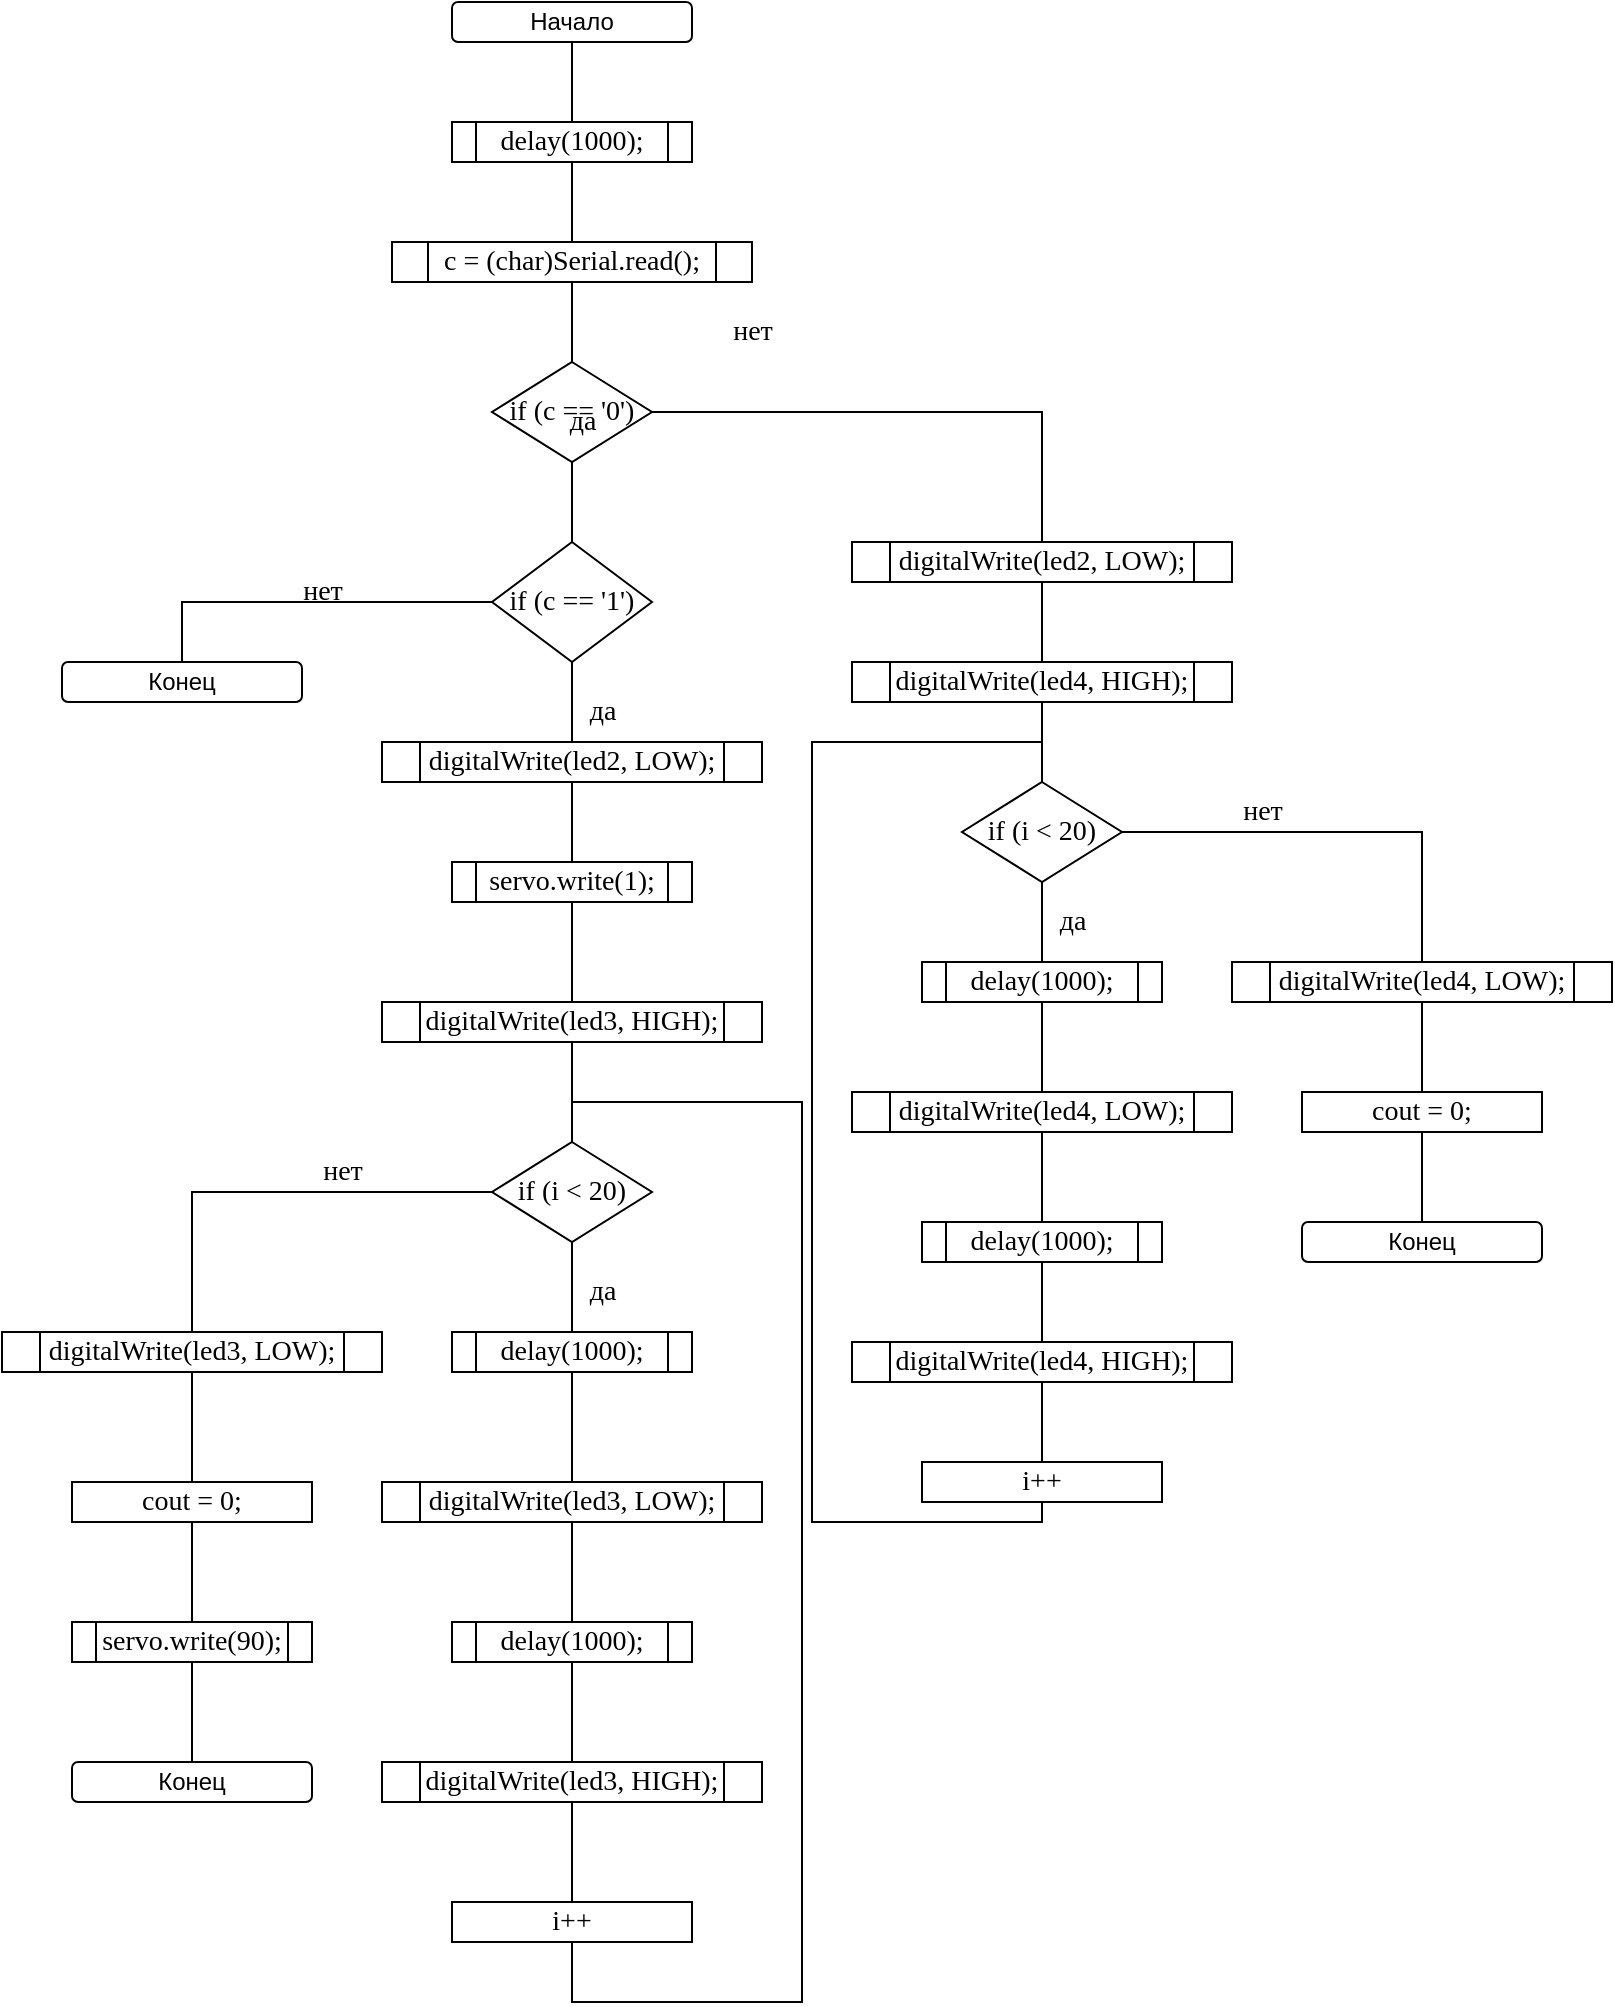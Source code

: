 <mxfile version="20.7.4" type="device"><diagram id="C5RBs43oDa-KdzZeNtuy" name="Page-1"><mxGraphModel dx="1173" dy="603" grid="1" gridSize="10" guides="1" tooltips="1" connect="1" arrows="1" fold="1" page="1" pageScale="1" pageWidth="827" pageHeight="1169" math="0" shadow="0"><root><mxCell id="WIyWlLk6GJQsqaUBKTNV-0"/><mxCell id="WIyWlLk6GJQsqaUBKTNV-1" parent="WIyWlLk6GJQsqaUBKTNV-0"/><mxCell id="WIyWlLk6GJQsqaUBKTNV-3" value="&lt;font style=&quot;vertical-align: inherit;&quot;&gt;&lt;font style=&quot;vertical-align: inherit;&quot;&gt;Начало&lt;/font&gt;&lt;/font&gt;" style="rounded=1;whiteSpace=wrap;html=1;fontSize=12;glass=0;strokeWidth=1;shadow=0;" parent="WIyWlLk6GJQsqaUBKTNV-1" vertex="1"><mxGeometry x="255" y="40" width="120" height="20" as="geometry"/></mxCell><mxCell id="IJpol_A3OhvdMfkavG2t-0" value="delay(1000);" style="shape=process;whiteSpace=wrap;html=1;backgroundOutline=1;fontFamily=Times New Roman;fontSize=14;" parent="WIyWlLk6GJQsqaUBKTNV-1" vertex="1"><mxGeometry x="255" y="100" width="120" height="20" as="geometry"/></mxCell><mxCell id="IJpol_A3OhvdMfkavG2t-1" value="" style="endArrow=none;html=1;rounded=0;fontFamily=Times New Roman;fontSize=14;entryX=0.5;entryY=1;entryDx=0;entryDy=0;exitX=0.5;exitY=0;exitDx=0;exitDy=0;" parent="WIyWlLk6GJQsqaUBKTNV-1" source="IJpol_A3OhvdMfkavG2t-0" target="WIyWlLk6GJQsqaUBKTNV-3" edge="1"><mxGeometry width="50" height="50" relative="1" as="geometry"><mxPoint x="335" y="260" as="sourcePoint"/><mxPoint x="385" y="210" as="targetPoint"/></mxGeometry></mxCell><mxCell id="IJpol_A3OhvdMfkavG2t-2" value="c = (char)Serial.read();" style="shape=process;whiteSpace=wrap;html=1;backgroundOutline=1;fontFamily=Times New Roman;fontSize=14;" parent="WIyWlLk6GJQsqaUBKTNV-1" vertex="1"><mxGeometry x="225" y="160" width="180" height="20" as="geometry"/></mxCell><mxCell id="IJpol_A3OhvdMfkavG2t-3" value="" style="endArrow=none;html=1;rounded=0;fontFamily=Times New Roman;fontSize=14;entryX=0.5;entryY=1;entryDx=0;entryDy=0;exitX=0.5;exitY=0;exitDx=0;exitDy=0;" parent="WIyWlLk6GJQsqaUBKTNV-1" source="IJpol_A3OhvdMfkavG2t-2" target="IJpol_A3OhvdMfkavG2t-0" edge="1"><mxGeometry width="50" height="50" relative="1" as="geometry"><mxPoint x="335" y="150" as="sourcePoint"/><mxPoint x="385" y="100" as="targetPoint"/></mxGeometry></mxCell><mxCell id="IJpol_A3OhvdMfkavG2t-4" value="if (c == '0')" style="rhombus;whiteSpace=wrap;html=1;fontFamily=Times New Roman;fontSize=14;" parent="WIyWlLk6GJQsqaUBKTNV-1" vertex="1"><mxGeometry x="275" y="220" width="80" height="50" as="geometry"/></mxCell><mxCell id="IJpol_A3OhvdMfkavG2t-5" value="" style="endArrow=none;html=1;rounded=0;fontFamily=Times New Roman;fontSize=14;entryX=0.5;entryY=1;entryDx=0;entryDy=0;exitX=0.5;exitY=0;exitDx=0;exitDy=0;" parent="WIyWlLk6GJQsqaUBKTNV-1" source="IJpol_A3OhvdMfkavG2t-4" target="IJpol_A3OhvdMfkavG2t-2" edge="1"><mxGeometry width="50" height="50" relative="1" as="geometry"><mxPoint x="345" y="220" as="sourcePoint"/><mxPoint x="395" y="170" as="targetPoint"/></mxGeometry></mxCell><mxCell id="IJpol_A3OhvdMfkavG2t-6" value="" style="endArrow=none;html=1;rounded=0;fontFamily=Times New Roman;fontSize=14;exitX=1;exitY=0.5;exitDx=0;exitDy=0;" parent="WIyWlLk6GJQsqaUBKTNV-1" source="IJpol_A3OhvdMfkavG2t-4" target="IJpol_A3OhvdMfkavG2t-7" edge="1"><mxGeometry width="50" height="50" relative="1" as="geometry"><mxPoint x="315" y="360" as="sourcePoint"/><mxPoint x="435" y="200" as="targetPoint"/><Array as="points"><mxPoint x="550" y="245"/></Array></mxGeometry></mxCell><mxCell id="IJpol_A3OhvdMfkavG2t-7" value="digitalWrite(led2, LOW);" style="shape=process;whiteSpace=wrap;html=1;backgroundOutline=1;fontFamily=Times New Roman;fontSize=14;" parent="WIyWlLk6GJQsqaUBKTNV-1" vertex="1"><mxGeometry x="455" y="310" width="190" height="20" as="geometry"/></mxCell><mxCell id="IJpol_A3OhvdMfkavG2t-8" value="digitalWrite(led4, HIGH);" style="shape=process;whiteSpace=wrap;html=1;backgroundOutline=1;fontFamily=Times New Roman;fontSize=14;" parent="WIyWlLk6GJQsqaUBKTNV-1" vertex="1"><mxGeometry x="455" y="370" width="190" height="20" as="geometry"/></mxCell><mxCell id="IJpol_A3OhvdMfkavG2t-9" value="" style="endArrow=none;html=1;rounded=0;fontFamily=Times New Roman;fontSize=14;entryX=0.5;entryY=1;entryDx=0;entryDy=0;exitX=0.5;exitY=0;exitDx=0;exitDy=0;" parent="WIyWlLk6GJQsqaUBKTNV-1" source="IJpol_A3OhvdMfkavG2t-8" target="IJpol_A3OhvdMfkavG2t-7" edge="1"><mxGeometry width="50" height="50" relative="1" as="geometry"><mxPoint x="315" y="350" as="sourcePoint"/><mxPoint x="365" y="300" as="targetPoint"/></mxGeometry></mxCell><mxCell id="IJpol_A3OhvdMfkavG2t-10" value="if (i &amp;lt; 20)" style="rhombus;whiteSpace=wrap;html=1;fontFamily=Times New Roman;fontSize=14;" parent="WIyWlLk6GJQsqaUBKTNV-1" vertex="1"><mxGeometry x="510" y="430" width="80" height="50" as="geometry"/></mxCell><mxCell id="IJpol_A3OhvdMfkavG2t-12" value="" style="endArrow=none;html=1;rounded=0;fontFamily=Times New Roman;fontSize=14;entryX=0.5;entryY=1;entryDx=0;entryDy=0;exitX=0.5;exitY=0;exitDx=0;exitDy=0;" parent="WIyWlLk6GJQsqaUBKTNV-1" source="IJpol_A3OhvdMfkavG2t-10" target="IJpol_A3OhvdMfkavG2t-8" edge="1"><mxGeometry width="50" height="50" relative="1" as="geometry"><mxPoint x="315" y="390" as="sourcePoint"/><mxPoint x="555" y="330" as="targetPoint"/></mxGeometry></mxCell><mxCell id="IJpol_A3OhvdMfkavG2t-14" value="delay(1000);" style="shape=process;whiteSpace=wrap;html=1;backgroundOutline=1;fontFamily=Times New Roman;fontSize=14;" parent="WIyWlLk6GJQsqaUBKTNV-1" vertex="1"><mxGeometry x="490" y="520" width="120" height="20" as="geometry"/></mxCell><mxCell id="IJpol_A3OhvdMfkavG2t-15" value="digitalWrite(led4, LOW);" style="shape=process;whiteSpace=wrap;html=1;backgroundOutline=1;fontFamily=Times New Roman;fontSize=14;" parent="WIyWlLk6GJQsqaUBKTNV-1" vertex="1"><mxGeometry x="455" y="585" width="190" height="20" as="geometry"/></mxCell><mxCell id="IJpol_A3OhvdMfkavG2t-16" value="delay(1000);" style="shape=process;whiteSpace=wrap;html=1;backgroundOutline=1;fontFamily=Times New Roman;fontSize=14;" parent="WIyWlLk6GJQsqaUBKTNV-1" vertex="1"><mxGeometry x="490" y="650" width="120" height="20" as="geometry"/></mxCell><mxCell id="IJpol_A3OhvdMfkavG2t-17" value="" style="endArrow=none;html=1;rounded=0;fontFamily=Times New Roman;fontSize=14;entryX=0.5;entryY=1;entryDx=0;entryDy=0;exitX=0.5;exitY=0;exitDx=0;exitDy=0;" parent="WIyWlLk6GJQsqaUBKTNV-1" source="IJpol_A3OhvdMfkavG2t-14" target="IJpol_A3OhvdMfkavG2t-10" edge="1"><mxGeometry width="50" height="50" relative="1" as="geometry"><mxPoint x="385" y="350" as="sourcePoint"/><mxPoint x="435" y="300" as="targetPoint"/></mxGeometry></mxCell><mxCell id="IJpol_A3OhvdMfkavG2t-18" value="" style="endArrow=none;html=1;rounded=0;fontFamily=Times New Roman;fontSize=14;exitX=0.5;exitY=0;exitDx=0;exitDy=0;entryX=0.5;entryY=1;entryDx=0;entryDy=0;" parent="WIyWlLk6GJQsqaUBKTNV-1" source="IJpol_A3OhvdMfkavG2t-15" edge="1" target="IJpol_A3OhvdMfkavG2t-14"><mxGeometry x="1" width="50" height="50" relative="1" as="geometry"><mxPoint x="385" y="430" as="sourcePoint"/><mxPoint x="550" y="430" as="targetPoint"/><mxPoint as="offset"/></mxGeometry></mxCell><mxCell id="IJpol_A3OhvdMfkavG2t-19" value="" style="endArrow=none;html=1;rounded=0;fontFamily=Times New Roman;fontSize=14;entryX=0.5;entryY=1;entryDx=0;entryDy=0;exitX=0.5;exitY=0;exitDx=0;exitDy=0;" parent="WIyWlLk6GJQsqaUBKTNV-1" source="IJpol_A3OhvdMfkavG2t-16" target="IJpol_A3OhvdMfkavG2t-15" edge="1"><mxGeometry width="50" height="50" relative="1" as="geometry"><mxPoint x="375" y="520" as="sourcePoint"/><mxPoint x="425" y="470" as="targetPoint"/></mxGeometry></mxCell><mxCell id="IJpol_A3OhvdMfkavG2t-20" value="digitalWrite(led4, HIGH);" style="shape=process;whiteSpace=wrap;html=1;backgroundOutline=1;fontFamily=Times New Roman;fontSize=14;" parent="WIyWlLk6GJQsqaUBKTNV-1" vertex="1"><mxGeometry x="455" y="710" width="190" height="20" as="geometry"/></mxCell><mxCell id="IJpol_A3OhvdMfkavG2t-21" value="" style="endArrow=none;html=1;rounded=0;fontFamily=Times New Roman;fontSize=14;entryX=0.5;entryY=1;entryDx=0;entryDy=0;exitX=0.5;exitY=0;exitDx=0;exitDy=0;" parent="WIyWlLk6GJQsqaUBKTNV-1" source="IJpol_A3OhvdMfkavG2t-20" target="IJpol_A3OhvdMfkavG2t-16" edge="1"><mxGeometry width="50" height="50" relative="1" as="geometry"><mxPoint x="375" y="540" as="sourcePoint"/><mxPoint x="425" y="490" as="targetPoint"/></mxGeometry></mxCell><mxCell id="IJpol_A3OhvdMfkavG2t-22" value="" style="endArrow=none;html=1;rounded=0;fontFamily=Times New Roman;fontSize=14;entryX=0.5;entryY=1;entryDx=0;entryDy=0;" parent="WIyWlLk6GJQsqaUBKTNV-1" target="IJpol_A3OhvdMfkavG2t-30" edge="1"><mxGeometry width="50" height="50" relative="1" as="geometry"><mxPoint x="550" y="410" as="sourcePoint"/><mxPoint x="435" y="650" as="targetPoint"/><Array as="points"><mxPoint x="435" y="410"/><mxPoint x="435" y="800"/><mxPoint x="550" y="800"/></Array></mxGeometry></mxCell><mxCell id="IJpol_A3OhvdMfkavG2t-23" value="" style="endArrow=none;html=1;rounded=0;fontFamily=Times New Roman;fontSize=14;entryX=1;entryY=0.5;entryDx=0;entryDy=0;exitX=0.5;exitY=0;exitDx=0;exitDy=0;" parent="WIyWlLk6GJQsqaUBKTNV-1" source="IJpol_A3OhvdMfkavG2t-24" target="IJpol_A3OhvdMfkavG2t-10" edge="1"><mxGeometry width="50" height="50" relative="1" as="geometry"><mxPoint x="745" y="400" as="sourcePoint"/><mxPoint x="545" y="410" as="targetPoint"/><Array as="points"><mxPoint x="740" y="455"/></Array></mxGeometry></mxCell><mxCell id="IJpol_A3OhvdMfkavG2t-24" value="digitalWrite(led4, LOW);" style="shape=process;whiteSpace=wrap;html=1;backgroundOutline=1;fontFamily=Times New Roman;fontSize=14;" parent="WIyWlLk6GJQsqaUBKTNV-1" vertex="1"><mxGeometry x="645" y="520" width="190" height="20" as="geometry"/></mxCell><mxCell id="IJpol_A3OhvdMfkavG2t-26" value="" style="endArrow=none;html=1;rounded=0;fontFamily=Times New Roman;fontSize=14;entryX=0.5;entryY=1;entryDx=0;entryDy=0;exitX=0.5;exitY=0;exitDx=0;exitDy=0;" parent="WIyWlLk6GJQsqaUBKTNV-1" source="IJpol_A3OhvdMfkavG2t-27" target="IJpol_A3OhvdMfkavG2t-24" edge="1"><mxGeometry width="50" height="50" relative="1" as="geometry"><mxPoint x="760" y="450" as="sourcePoint"/><mxPoint x="545" y="470" as="targetPoint"/></mxGeometry></mxCell><mxCell id="IJpol_A3OhvdMfkavG2t-27" value="cout = 0;" style="rounded=0;whiteSpace=wrap;html=1;fontFamily=Times New Roman;fontSize=14;" parent="WIyWlLk6GJQsqaUBKTNV-1" vertex="1"><mxGeometry x="680" y="585" width="120" height="20" as="geometry"/></mxCell><mxCell id="IJpol_A3OhvdMfkavG2t-28" value="&lt;font style=&quot;vertical-align: inherit;&quot;&gt;&lt;font style=&quot;vertical-align: inherit;&quot;&gt;Конец&lt;/font&gt;&lt;/font&gt;" style="rounded=1;whiteSpace=wrap;html=1;fontSize=12;glass=0;strokeWidth=1;shadow=0;" parent="WIyWlLk6GJQsqaUBKTNV-1" vertex="1"><mxGeometry x="680" y="650" width="120" height="20" as="geometry"/></mxCell><mxCell id="IJpol_A3OhvdMfkavG2t-29" value="" style="endArrow=none;html=1;rounded=0;fontFamily=Times New Roman;fontSize=14;entryX=0.5;entryY=1;entryDx=0;entryDy=0;exitX=0.5;exitY=0;exitDx=0;exitDy=0;" parent="WIyWlLk6GJQsqaUBKTNV-1" source="IJpol_A3OhvdMfkavG2t-28" target="IJpol_A3OhvdMfkavG2t-27" edge="1"><mxGeometry width="50" height="50" relative="1" as="geometry"><mxPoint x="495" y="510" as="sourcePoint"/><mxPoint x="545" y="460" as="targetPoint"/></mxGeometry></mxCell><mxCell id="IJpol_A3OhvdMfkavG2t-30" value="i++" style="rounded=0;whiteSpace=wrap;html=1;fontFamily=Times New Roman;fontSize=14;" parent="WIyWlLk6GJQsqaUBKTNV-1" vertex="1"><mxGeometry x="490" y="770" width="120" height="20" as="geometry"/></mxCell><mxCell id="IJpol_A3OhvdMfkavG2t-31" value="" style="endArrow=none;html=1;rounded=0;fontFamily=Times New Roman;fontSize=14;entryX=0.5;entryY=0;entryDx=0;entryDy=0;exitX=0.5;exitY=1;exitDx=0;exitDy=0;" parent="WIyWlLk6GJQsqaUBKTNV-1" source="IJpol_A3OhvdMfkavG2t-20" target="IJpol_A3OhvdMfkavG2t-30" edge="1"><mxGeometry width="50" height="50" relative="1" as="geometry"><mxPoint x="575" y="570" as="sourcePoint"/><mxPoint x="555" y="560" as="targetPoint"/></mxGeometry></mxCell><mxCell id="IJpol_A3OhvdMfkavG2t-32" value="нет" style="text;html=1;align=center;verticalAlign=middle;resizable=0;points=[];autosize=1;strokeColor=none;fillColor=none;fontSize=14;fontFamily=Times New Roman;" parent="WIyWlLk6GJQsqaUBKTNV-1" vertex="1"><mxGeometry x="640" y="430" width="40" height="30" as="geometry"/></mxCell><mxCell id="IJpol_A3OhvdMfkavG2t-33" value="да" style="text;html=1;align=center;verticalAlign=middle;resizable=0;points=[];autosize=1;strokeColor=none;fillColor=none;fontSize=14;fontFamily=Times New Roman;" parent="WIyWlLk6GJQsqaUBKTNV-1" vertex="1"><mxGeometry x="545" y="485" width="40" height="30" as="geometry"/></mxCell><mxCell id="IJpol_A3OhvdMfkavG2t-34" value="да" style="text;html=1;align=center;verticalAlign=middle;resizable=0;points=[];autosize=1;strokeColor=none;fillColor=none;fontSize=14;fontFamily=Times New Roman;" parent="WIyWlLk6GJQsqaUBKTNV-1" vertex="1"><mxGeometry x="300" y="235" width="40" height="30" as="geometry"/></mxCell><mxCell id="IJpol_A3OhvdMfkavG2t-35" value="" style="endArrow=none;html=1;rounded=0;fontFamily=Times New Roman;fontSize=14;entryX=0.5;entryY=1;entryDx=0;entryDy=0;exitX=0.5;exitY=0;exitDx=0;exitDy=0;" parent="WIyWlLk6GJQsqaUBKTNV-1" source="IJpol_A3OhvdMfkavG2t-37" target="IJpol_A3OhvdMfkavG2t-4" edge="1"><mxGeometry x="-1" width="50" height="50" relative="1" as="geometry"><mxPoint x="315" y="240" as="sourcePoint"/><mxPoint x="455" y="260" as="targetPoint"/><mxPoint as="offset"/></mxGeometry></mxCell><mxCell id="IJpol_A3OhvdMfkavG2t-36" value="нет" style="text;html=1;align=center;verticalAlign=middle;resizable=0;points=[];autosize=1;strokeColor=none;fillColor=none;fontSize=14;fontFamily=Times New Roman;" parent="WIyWlLk6GJQsqaUBKTNV-1" vertex="1"><mxGeometry x="385" y="190" width="40" height="30" as="geometry"/></mxCell><mxCell id="IJpol_A3OhvdMfkavG2t-37" value="if (c == '1')" style="rhombus;whiteSpace=wrap;html=1;fontFamily=Times New Roman;fontSize=14;" parent="WIyWlLk6GJQsqaUBKTNV-1" vertex="1"><mxGeometry x="275" y="310" width="80" height="60" as="geometry"/></mxCell><mxCell id="IJpol_A3OhvdMfkavG2t-38" value="digitalWrite(led2, LOW);" style="shape=process;whiteSpace=wrap;html=1;backgroundOutline=1;fontFamily=Times New Roman;fontSize=14;" parent="WIyWlLk6GJQsqaUBKTNV-1" vertex="1"><mxGeometry x="220" y="410" width="190" height="20" as="geometry"/></mxCell><mxCell id="IJpol_A3OhvdMfkavG2t-39" value="" style="endArrow=none;html=1;rounded=0;fontFamily=Times New Roman;fontSize=14;entryX=0.5;entryY=1;entryDx=0;entryDy=0;exitX=0.5;exitY=0;exitDx=0;exitDy=0;" parent="WIyWlLk6GJQsqaUBKTNV-1" source="IJpol_A3OhvdMfkavG2t-38" target="IJpol_A3OhvdMfkavG2t-37" edge="1"><mxGeometry width="50" height="50" relative="1" as="geometry"><mxPoint x="395" y="340" as="sourcePoint"/><mxPoint x="445" y="290" as="targetPoint"/></mxGeometry></mxCell><mxCell id="IJpol_A3OhvdMfkavG2t-40" value="servo.write(1);" style="shape=process;whiteSpace=wrap;html=1;backgroundOutline=1;fontFamily=Times New Roman;fontSize=14;" parent="WIyWlLk6GJQsqaUBKTNV-1" vertex="1"><mxGeometry x="255" y="470" width="120" height="20" as="geometry"/></mxCell><mxCell id="IJpol_A3OhvdMfkavG2t-41" value="" style="endArrow=none;html=1;rounded=0;fontFamily=Times New Roman;fontSize=14;entryX=0.5;entryY=1;entryDx=0;entryDy=0;exitX=0.5;exitY=0;exitDx=0;exitDy=0;" parent="WIyWlLk6GJQsqaUBKTNV-1" source="IJpol_A3OhvdMfkavG2t-40" target="IJpol_A3OhvdMfkavG2t-38" edge="1"><mxGeometry width="50" height="50" relative="1" as="geometry"><mxPoint x="375" y="430" as="sourcePoint"/><mxPoint x="425" y="380" as="targetPoint"/></mxGeometry></mxCell><mxCell id="IJpol_A3OhvdMfkavG2t-44" value="digitalWrite(led3, HIGH);" style="shape=process;whiteSpace=wrap;html=1;backgroundOutline=1;fontFamily=Times New Roman;fontSize=14;" parent="WIyWlLk6GJQsqaUBKTNV-1" vertex="1"><mxGeometry x="220" y="540" width="190" height="20" as="geometry"/></mxCell><mxCell id="IJpol_A3OhvdMfkavG2t-45" value="" style="endArrow=none;html=1;rounded=0;fontFamily=Times New Roman;fontSize=14;entryX=0.5;entryY=1;entryDx=0;entryDy=0;exitX=0.5;exitY=0;exitDx=0;exitDy=0;" parent="WIyWlLk6GJQsqaUBKTNV-1" source="IJpol_A3OhvdMfkavG2t-44" target="IJpol_A3OhvdMfkavG2t-40" edge="1"><mxGeometry width="50" height="50" relative="1" as="geometry"><mxPoint x="495" y="480" as="sourcePoint"/><mxPoint x="545" y="430" as="targetPoint"/></mxGeometry></mxCell><mxCell id="IJpol_A3OhvdMfkavG2t-62" value="if (i &amp;lt; 20)" style="rhombus;whiteSpace=wrap;html=1;fontFamily=Times New Roman;fontSize=14;" parent="WIyWlLk6GJQsqaUBKTNV-1" vertex="1"><mxGeometry x="275" y="610" width="80" height="50" as="geometry"/></mxCell><mxCell id="IJpol_A3OhvdMfkavG2t-63" value="delay(1000);" style="shape=process;whiteSpace=wrap;html=1;backgroundOutline=1;fontFamily=Times New Roman;fontSize=14;" parent="WIyWlLk6GJQsqaUBKTNV-1" vertex="1"><mxGeometry x="255" y="705" width="120" height="20" as="geometry"/></mxCell><mxCell id="IJpol_A3OhvdMfkavG2t-64" value="digitalWrite(led3, LOW);" style="shape=process;whiteSpace=wrap;html=1;backgroundOutline=1;fontFamily=Times New Roman;fontSize=14;" parent="WIyWlLk6GJQsqaUBKTNV-1" vertex="1"><mxGeometry x="220" y="780" width="190" height="20" as="geometry"/></mxCell><mxCell id="IJpol_A3OhvdMfkavG2t-65" value="delay(1000);" style="shape=process;whiteSpace=wrap;html=1;backgroundOutline=1;fontFamily=Times New Roman;fontSize=14;" parent="WIyWlLk6GJQsqaUBKTNV-1" vertex="1"><mxGeometry x="255" y="850" width="120" height="20" as="geometry"/></mxCell><mxCell id="IJpol_A3OhvdMfkavG2t-66" value="digitalWrite(led3, HIGH);" style="shape=process;whiteSpace=wrap;html=1;backgroundOutline=1;fontFamily=Times New Roman;fontSize=14;" parent="WIyWlLk6GJQsqaUBKTNV-1" vertex="1"><mxGeometry x="220" y="920" width="190" height="20" as="geometry"/></mxCell><mxCell id="IJpol_A3OhvdMfkavG2t-67" value="" style="endArrow=none;html=1;rounded=0;fontFamily=Times New Roman;fontSize=14;entryX=0.5;entryY=1;entryDx=0;entryDy=0;" parent="WIyWlLk6GJQsqaUBKTNV-1" target="IJpol_A3OhvdMfkavG2t-68" edge="1"><mxGeometry width="50" height="50" relative="1" as="geometry"><mxPoint x="315" y="590" as="sourcePoint"/><mxPoint x="200" y="770" as="targetPoint"/><Array as="points"><mxPoint x="430" y="590"/><mxPoint x="430" y="1040"/><mxPoint x="315" y="1040"/></Array></mxGeometry></mxCell><mxCell id="IJpol_A3OhvdMfkavG2t-68" value="i++" style="rounded=0;whiteSpace=wrap;html=1;fontFamily=Times New Roman;fontSize=14;" parent="WIyWlLk6GJQsqaUBKTNV-1" vertex="1"><mxGeometry x="255" y="990" width="120" height="20" as="geometry"/></mxCell><mxCell id="IJpol_A3OhvdMfkavG2t-69" value="да" style="text;html=1;align=center;verticalAlign=middle;resizable=0;points=[];autosize=1;strokeColor=none;fillColor=none;fontSize=14;fontFamily=Times New Roman;" parent="WIyWlLk6GJQsqaUBKTNV-1" vertex="1"><mxGeometry x="310" y="670" width="40" height="30" as="geometry"/></mxCell><mxCell id="IJpol_A3OhvdMfkavG2t-70" value="" style="endArrow=none;html=1;rounded=0;fontFamily=Times New Roman;fontSize=14;entryX=0.5;entryY=1;entryDx=0;entryDy=0;exitX=0.5;exitY=0;exitDx=0;exitDy=0;" parent="WIyWlLk6GJQsqaUBKTNV-1" source="IJpol_A3OhvdMfkavG2t-62" target="IJpol_A3OhvdMfkavG2t-44" edge="1"><mxGeometry width="50" height="50" relative="1" as="geometry"><mxPoint x="395" y="570" as="sourcePoint"/><mxPoint x="445" y="520" as="targetPoint"/></mxGeometry></mxCell><mxCell id="IJpol_A3OhvdMfkavG2t-71" value="" style="endArrow=none;html=1;rounded=0;fontFamily=Times New Roman;fontSize=14;entryX=0.5;entryY=1;entryDx=0;entryDy=0;exitX=0.5;exitY=0;exitDx=0;exitDy=0;" parent="WIyWlLk6GJQsqaUBKTNV-1" source="IJpol_A3OhvdMfkavG2t-63" target="IJpol_A3OhvdMfkavG2t-62" edge="1"><mxGeometry width="50" height="50" relative="1" as="geometry"><mxPoint x="395" y="570" as="sourcePoint"/><mxPoint x="445" y="520" as="targetPoint"/></mxGeometry></mxCell><mxCell id="IJpol_A3OhvdMfkavG2t-72" value="" style="endArrow=none;html=1;rounded=0;fontFamily=Times New Roman;fontSize=14;entryX=0.5;entryY=1;entryDx=0;entryDy=0;exitX=0.5;exitY=0;exitDx=0;exitDy=0;" parent="WIyWlLk6GJQsqaUBKTNV-1" source="IJpol_A3OhvdMfkavG2t-64" target="IJpol_A3OhvdMfkavG2t-63" edge="1"><mxGeometry width="50" height="50" relative="1" as="geometry"><mxPoint x="395" y="610" as="sourcePoint"/><mxPoint x="445" y="560" as="targetPoint"/></mxGeometry></mxCell><mxCell id="IJpol_A3OhvdMfkavG2t-73" value="" style="endArrow=none;html=1;rounded=0;fontFamily=Times New Roman;fontSize=14;entryX=0.5;entryY=1;entryDx=0;entryDy=0;exitX=0.5;exitY=0;exitDx=0;exitDy=0;" parent="WIyWlLk6GJQsqaUBKTNV-1" source="IJpol_A3OhvdMfkavG2t-65" target="IJpol_A3OhvdMfkavG2t-64" edge="1"><mxGeometry width="50" height="50" relative="1" as="geometry"><mxPoint x="395" y="630" as="sourcePoint"/><mxPoint x="445" y="580" as="targetPoint"/></mxGeometry></mxCell><mxCell id="IJpol_A3OhvdMfkavG2t-74" value="" style="endArrow=none;html=1;rounded=0;fontFamily=Times New Roman;fontSize=14;entryX=0.5;entryY=1;entryDx=0;entryDy=0;exitX=0.5;exitY=0;exitDx=0;exitDy=0;" parent="WIyWlLk6GJQsqaUBKTNV-1" source="IJpol_A3OhvdMfkavG2t-66" target="IJpol_A3OhvdMfkavG2t-65" edge="1"><mxGeometry width="50" height="50" relative="1" as="geometry"><mxPoint x="395" y="670" as="sourcePoint"/><mxPoint x="445" y="620" as="targetPoint"/></mxGeometry></mxCell><mxCell id="IJpol_A3OhvdMfkavG2t-75" value="" style="endArrow=none;html=1;rounded=0;fontFamily=Times New Roman;fontSize=14;entryX=0.5;entryY=1;entryDx=0;entryDy=0;exitX=0.5;exitY=0;exitDx=0;exitDy=0;" parent="WIyWlLk6GJQsqaUBKTNV-1" source="IJpol_A3OhvdMfkavG2t-68" target="IJpol_A3OhvdMfkavG2t-66" edge="1"><mxGeometry width="50" height="50" relative="1" as="geometry"><mxPoint x="395" y="670" as="sourcePoint"/><mxPoint x="445" y="620" as="targetPoint"/></mxGeometry></mxCell><mxCell id="IJpol_A3OhvdMfkavG2t-79" value="digitalWrite(led3, LOW);" style="shape=process;whiteSpace=wrap;html=1;backgroundOutline=1;fontFamily=Times New Roman;fontSize=14;" parent="WIyWlLk6GJQsqaUBKTNV-1" vertex="1"><mxGeometry x="30" y="705" width="190" height="20" as="geometry"/></mxCell><mxCell id="IJpol_A3OhvdMfkavG2t-80" value="cout = 0;" style="rounded=0;whiteSpace=wrap;html=1;fontFamily=Times New Roman;fontSize=14;" parent="WIyWlLk6GJQsqaUBKTNV-1" vertex="1"><mxGeometry x="65" y="780" width="120" height="20" as="geometry"/></mxCell><mxCell id="IJpol_A3OhvdMfkavG2t-81" value="&lt;font style=&quot;vertical-align: inherit;&quot;&gt;&lt;font style=&quot;vertical-align: inherit;&quot;&gt;Конец&lt;/font&gt;&lt;/font&gt;" style="rounded=1;whiteSpace=wrap;html=1;fontSize=12;glass=0;strokeWidth=1;shadow=0;" parent="WIyWlLk6GJQsqaUBKTNV-1" vertex="1"><mxGeometry x="65" y="920" width="120" height="20" as="geometry"/></mxCell><mxCell id="IJpol_A3OhvdMfkavG2t-82" value="" style="endArrow=none;html=1;rounded=0;fontFamily=Times New Roman;fontSize=14;entryX=0;entryY=0.5;entryDx=0;entryDy=0;exitX=0.5;exitY=0;exitDx=0;exitDy=0;" parent="WIyWlLk6GJQsqaUBKTNV-1" source="IJpol_A3OhvdMfkavG2t-79" target="IJpol_A3OhvdMfkavG2t-62" edge="1"><mxGeometry width="50" height="50" relative="1" as="geometry"><mxPoint x="330" y="620" as="sourcePoint"/><mxPoint x="380" y="570" as="targetPoint"/><Array as="points"><mxPoint x="125" y="635"/></Array></mxGeometry></mxCell><mxCell id="IJpol_A3OhvdMfkavG2t-83" value="servo.write(90);" style="shape=process;whiteSpace=wrap;html=1;backgroundOutline=1;fontFamily=Times New Roman;fontSize=14;" parent="WIyWlLk6GJQsqaUBKTNV-1" vertex="1"><mxGeometry x="65" y="850" width="120" height="20" as="geometry"/></mxCell><mxCell id="IJpol_A3OhvdMfkavG2t-84" value="" style="endArrow=none;html=1;rounded=0;fontFamily=Times New Roman;fontSize=14;entryX=0.5;entryY=1;entryDx=0;entryDy=0;exitX=0.5;exitY=0;exitDx=0;exitDy=0;" parent="WIyWlLk6GJQsqaUBKTNV-1" source="IJpol_A3OhvdMfkavG2t-80" target="IJpol_A3OhvdMfkavG2t-79" edge="1"><mxGeometry width="50" height="50" relative="1" as="geometry"><mxPoint x="370" y="480" as="sourcePoint"/><mxPoint x="420" y="430" as="targetPoint"/></mxGeometry></mxCell><mxCell id="IJpol_A3OhvdMfkavG2t-85" value="" style="endArrow=none;html=1;rounded=0;fontFamily=Times New Roman;fontSize=14;entryX=0.5;entryY=1;entryDx=0;entryDy=0;exitX=0.5;exitY=0;exitDx=0;exitDy=0;" parent="WIyWlLk6GJQsqaUBKTNV-1" source="IJpol_A3OhvdMfkavG2t-83" target="IJpol_A3OhvdMfkavG2t-80" edge="1"><mxGeometry width="50" height="50" relative="1" as="geometry"><mxPoint x="370" y="480" as="sourcePoint"/><mxPoint x="420" y="430" as="targetPoint"/></mxGeometry></mxCell><mxCell id="IJpol_A3OhvdMfkavG2t-86" value="" style="endArrow=none;html=1;rounded=0;fontFamily=Times New Roman;fontSize=14;entryX=0.5;entryY=1;entryDx=0;entryDy=0;exitX=0.5;exitY=0;exitDx=0;exitDy=0;" parent="WIyWlLk6GJQsqaUBKTNV-1" source="IJpol_A3OhvdMfkavG2t-81" target="IJpol_A3OhvdMfkavG2t-83" edge="1"><mxGeometry width="50" height="50" relative="1" as="geometry"><mxPoint x="370" y="660" as="sourcePoint"/><mxPoint x="420" y="610" as="targetPoint"/></mxGeometry></mxCell><mxCell id="IJpol_A3OhvdMfkavG2t-87" value="нет" style="text;html=1;align=center;verticalAlign=middle;resizable=0;points=[];autosize=1;strokeColor=none;fillColor=none;fontSize=14;fontFamily=Times New Roman;" parent="WIyWlLk6GJQsqaUBKTNV-1" vertex="1"><mxGeometry x="180" y="610" width="40" height="30" as="geometry"/></mxCell><mxCell id="IJpol_A3OhvdMfkavG2t-88" value="" style="endArrow=none;html=1;rounded=0;fontFamily=Times New Roman;fontSize=14;entryX=0;entryY=0.5;entryDx=0;entryDy=0;exitX=0.5;exitY=0;exitDx=0;exitDy=0;" parent="WIyWlLk6GJQsqaUBKTNV-1" source="IJpol_A3OhvdMfkavG2t-89" target="IJpol_A3OhvdMfkavG2t-37" edge="1"><mxGeometry x="-0.279" width="50" height="50" relative="1" as="geometry"><mxPoint x="120" y="330" as="sourcePoint"/><mxPoint x="285" y="495" as="targetPoint"/><Array as="points"><mxPoint x="120" y="340"/></Array><mxPoint as="offset"/></mxGeometry></mxCell><mxCell id="IJpol_A3OhvdMfkavG2t-89" value="&lt;font style=&quot;vertical-align: inherit;&quot;&gt;&lt;font style=&quot;vertical-align: inherit;&quot;&gt;Конец&lt;/font&gt;&lt;/font&gt;" style="rounded=1;whiteSpace=wrap;html=1;fontSize=12;glass=0;strokeWidth=1;shadow=0;" parent="WIyWlLk6GJQsqaUBKTNV-1" vertex="1"><mxGeometry x="60" y="370" width="120" height="20" as="geometry"/></mxCell><mxCell id="IJpol_A3OhvdMfkavG2t-90" value="да" style="text;html=1;align=center;verticalAlign=middle;resizable=0;points=[];autosize=1;strokeColor=none;fillColor=none;fontSize=14;fontFamily=Times New Roman;" parent="WIyWlLk6GJQsqaUBKTNV-1" vertex="1"><mxGeometry x="310" y="380" width="40" height="30" as="geometry"/></mxCell><mxCell id="IJpol_A3OhvdMfkavG2t-91" value="нет" style="text;html=1;align=center;verticalAlign=middle;resizable=0;points=[];autosize=1;strokeColor=none;fillColor=none;fontSize=14;fontFamily=Times New Roman;" parent="WIyWlLk6GJQsqaUBKTNV-1" vertex="1"><mxGeometry x="170" y="320" width="40" height="30" as="geometry"/></mxCell></root></mxGraphModel></diagram></mxfile>